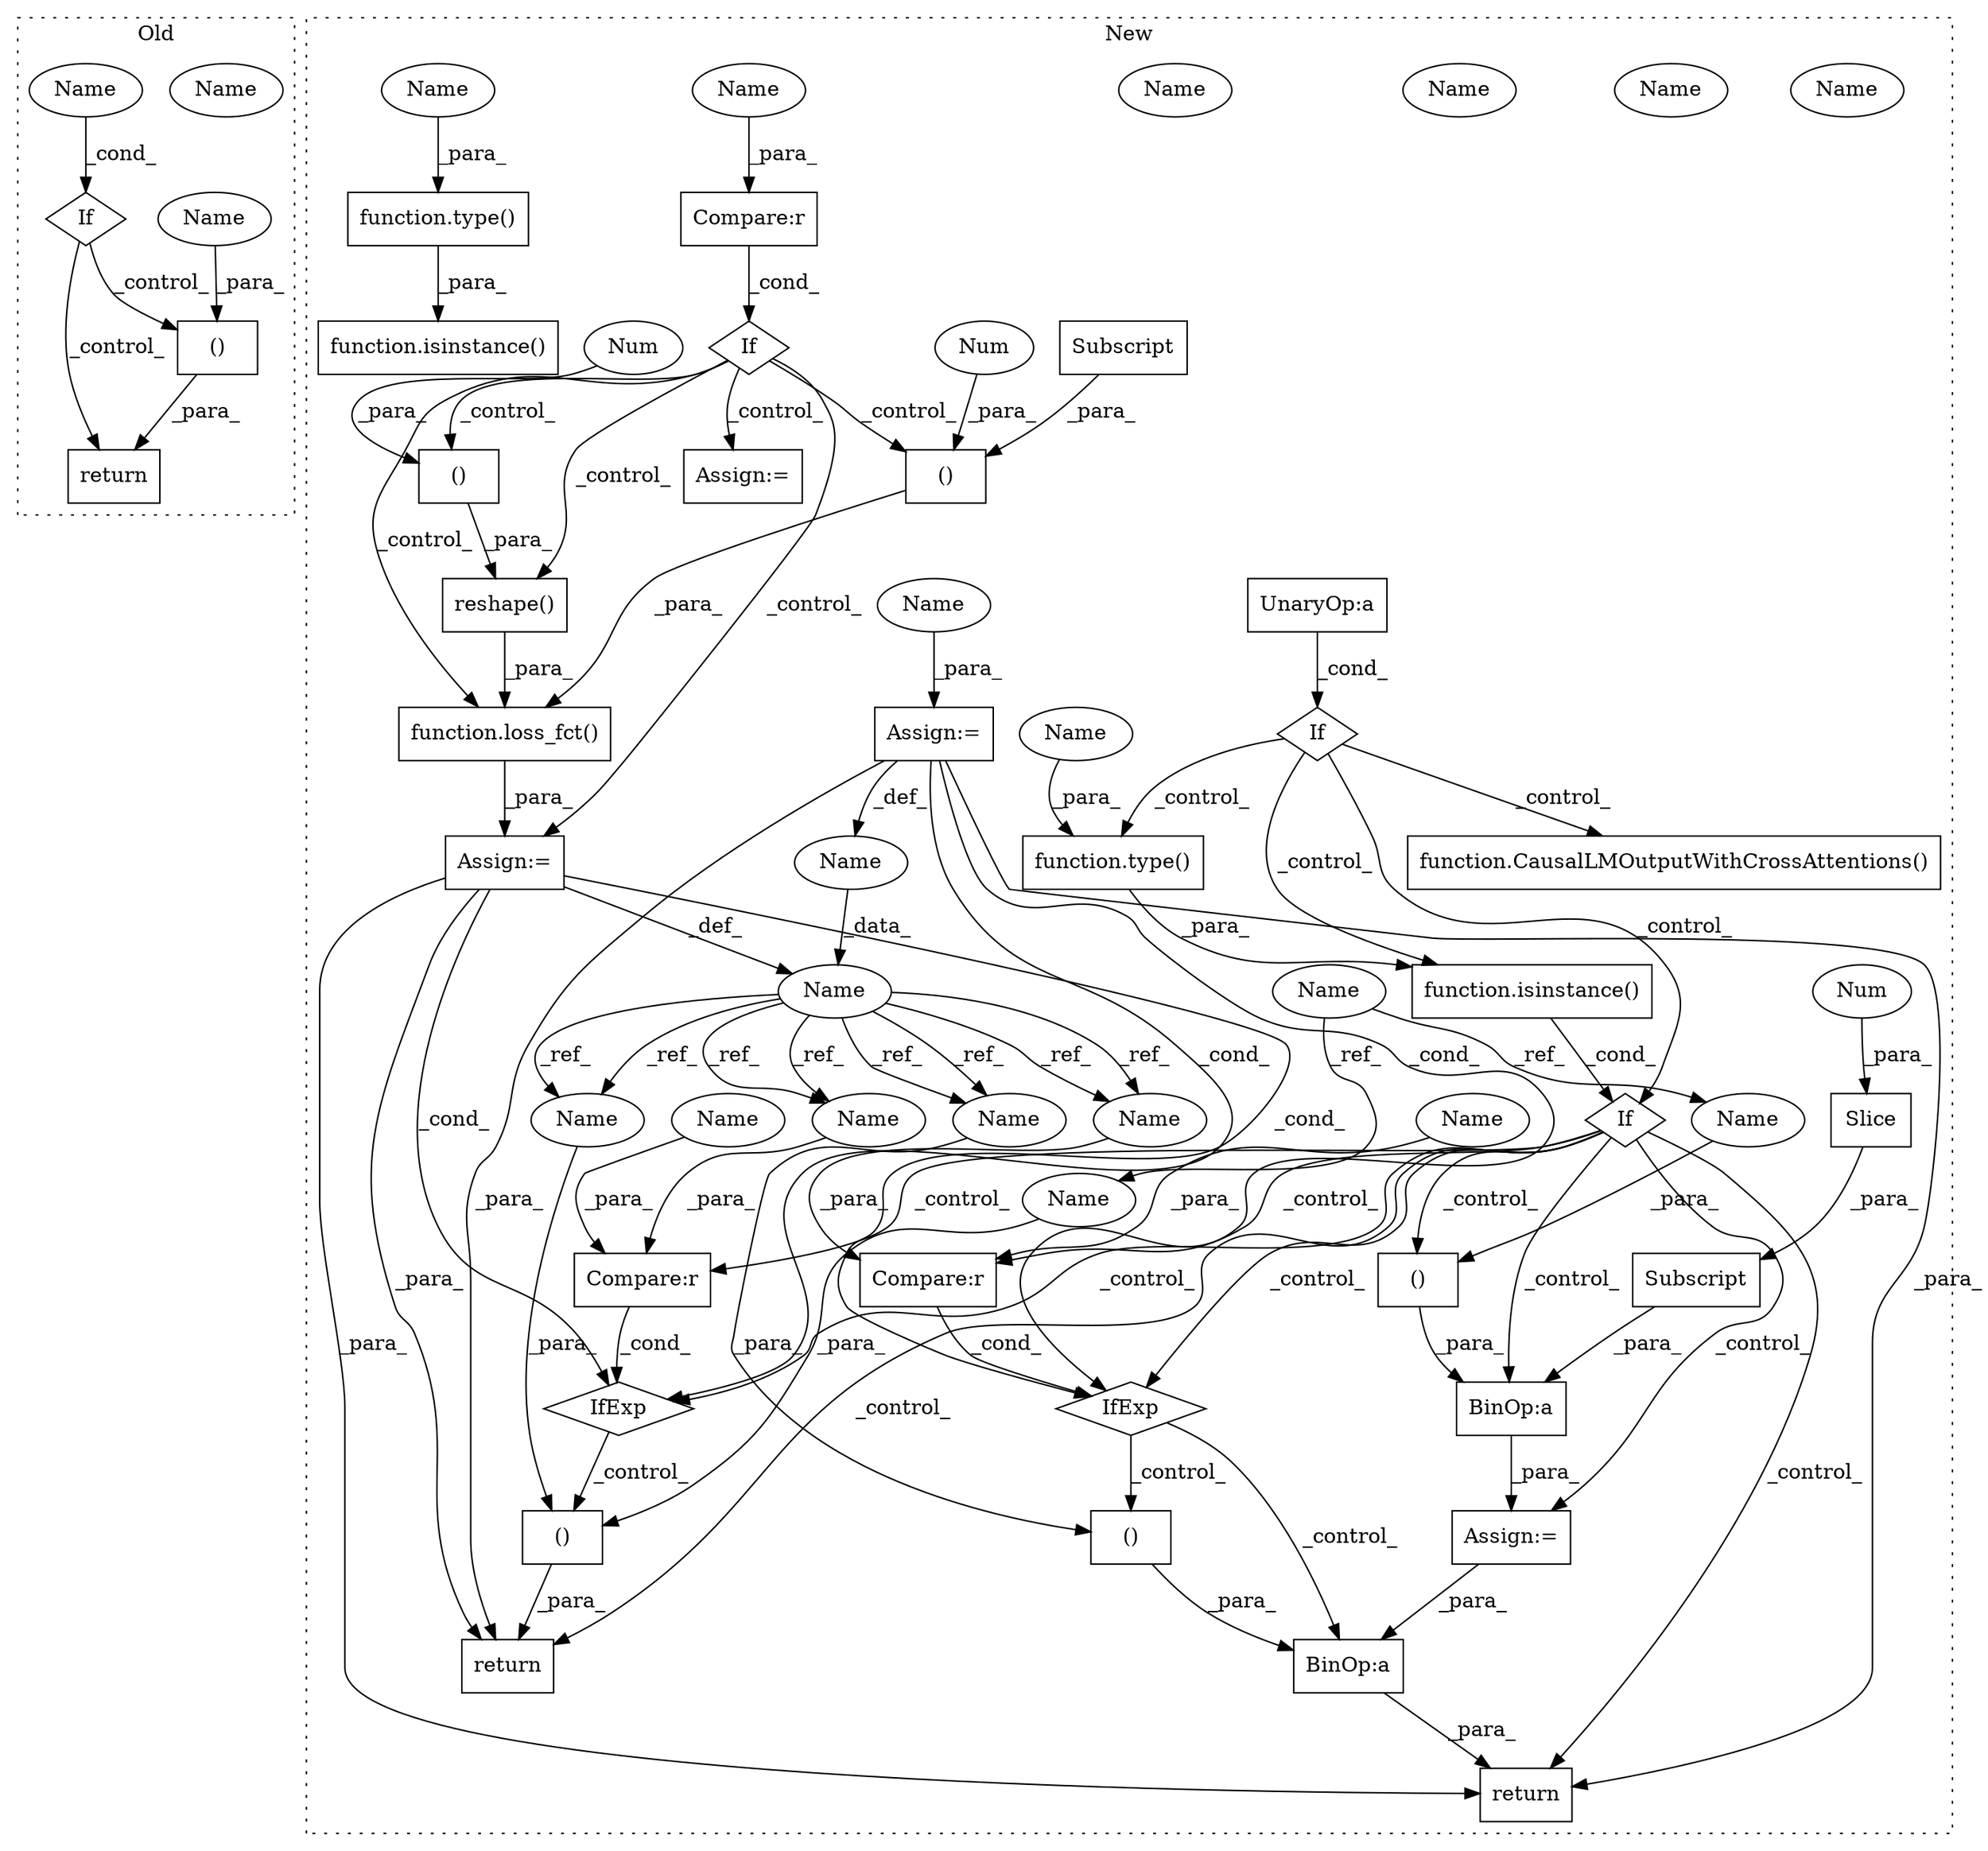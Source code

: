 digraph G {
subgraph cluster0 {
1 [label="If" a="96" s="40951" l="3" shape="diamond"];
4 [label="()" a="54" s="40990" l="12" shape="box"];
31 [label="Name" a="87" s="40954" l="9" shape="ellipse"];
39 [label="return" a="93" s="40977" l="7" shape="box"];
59 [label="Name" a="87" s="40984" l="6" shape="ellipse"];
60 [label="Name" a="87" s="40954" l="9" shape="ellipse"];
label = "Old";
style="dotted";
}
subgraph cluster1 {
2 [label="function.loss_fct()" a="75" s="46176,46264" l="9,1" shape="box"];
3 [label="If" a="96" s="45924" l="3" shape="diamond"];
5 [label="()" a="54" s="46209" l="24" shape="box"];
6 [label="BinOp:a" a="82" s="46573" l="3" shape="box"];
7 [label="If" a="96" s="46388" l="3" shape="diamond"];
8 [label="()" a="54" s="46529" l="0" shape="box"];
9 [label="If" a="96" s="46356" l="3" shape="diamond"];
10 [label="()" a="54" s="46571" l="0" shape="box"];
11 [label="UnaryOp:a" a="61" s="46359" l="15" shape="box"];
12 [label="()" a="54" s="46457" l="8" shape="box"];
13 [label="Name" a="87" s="45858" l="6" shape="ellipse"];
14 [label="BinOp:a" a="82" s="46531" l="3" shape="box"];
15 [label="Subscript" a="63" s="46211,0" l="22,0" shape="box"];
16 [label="function.CausalLMOutputWithCrossAttentions()" a="75" s="46634" l="294" shape="box"];
17 [label="Subscript" a="63" s="46534,0" l="11,0" shape="box"];
18 [label="Num" a="76" s="46207" l="2" shape="ellipse"];
19 [label="reshape()" a="75" s="46237,46263" l="21,1" shape="box"];
20 [label="Compare:r" a="40" s="46588" l="16" shape="box"];
21 [label="Assign:=" a="68" s="45908" l="3" shape="box"];
22 [label="Compare:r" a="40" s="46470" l="16" shape="box"];
23 [label="Compare:r" a="40" s="45927" l="18" shape="box"];
24 [label="IfExp" a="51" s="46584,46604" l="4,6" shape="diamond"];
25 [label="function.type()" a="75" s="46411,46425" l="5,1" shape="box"];
26 [label="IfExp" a="51" s="46466,46486" l="4,6" shape="diamond"];
27 [label="Slice" a="80" s="46542" l="2" shape="box"];
28 [label="Num" a="76" s="46542" l="1" shape="ellipse"];
29 [label="Name" a="87" s="46169" l="4" shape="ellipse"];
30 [label="Name" a="87" s="45904" l="4" shape="ellipse"];
32 [label="function.type()" a="75" s="45742,45756" l="5,1" shape="box"];
33 [label="function.isinstance()" a="75" s="46391,46426" l="11,1" shape="box"];
34 [label="Assign:=" a="68" s="46173" l="3" shape="box"];
35 [label="function.isinstance()" a="75" s="45722,45757" l="11,1" shape="box"];
36 [label="Assign:=" a="68" s="46519" l="3" shape="box"];
37 [label="Assign:=" a="68" s="46135" l="3" shape="box"];
38 [label="return" a="93" s="46558" l="7" shape="box"];
40 [label="()" a="54" s="46261" l="0" shape="box"];
41 [label="Num" a="76" s="46259" l="2" shape="ellipse"];
42 [label="return" a="93" s="46445" l="7" shape="box"];
43 [label="Name" a="87" s="46588" l="4" shape="ellipse"];
44 [label="Name" a="87" s="46567" l="4" shape="ellipse"];
45 [label="Name" a="87" s="46453" l="4" shape="ellipse"];
46 [label="Name" a="87" s="46470" l="4" shape="ellipse"];
47 [label="Name" a="87" s="45911" l="4" shape="ellipse"];
48 [label="Name" a="87" s="46600" l="4" shape="ellipse"];
49 [label="Name" a="87" s="46482" l="4" shape="ellipse"];
50 [label="Name" a="87" s="45941" l="4" shape="ellipse"];
51 [label="Name" a="87" s="46588" l="4" shape="ellipse"];
52 [label="Name" a="87" s="46470" l="4" shape="ellipse"];
53 [label="Name" a="87" s="46453" l="4" shape="ellipse"];
54 [label="Name" a="87" s="46567" l="4" shape="ellipse"];
55 [label="Name" a="87" s="45747" l="9" shape="ellipse"];
56 [label="Name" a="87" s="46416" l="9" shape="ellipse"];
57 [label="Name" a="87" s="46459" l="6" shape="ellipse"];
58 [label="Name" a="87" s="46523" l="6" shape="ellipse"];
label = "New";
style="dotted";
}
1 -> 4 [label="_control_"];
1 -> 39 [label="_control_"];
2 -> 34 [label="_para_"];
3 -> 19 [label="_control_"];
3 -> 40 [label="_control_"];
3 -> 5 [label="_control_"];
3 -> 37 [label="_control_"];
3 -> 34 [label="_control_"];
3 -> 2 [label="_control_"];
4 -> 39 [label="_para_"];
5 -> 2 [label="_para_"];
6 -> 38 [label="_para_"];
7 -> 36 [label="_control_"];
7 -> 24 [label="_control_"];
7 -> 20 [label="_control_"];
7 -> 26 [label="_control_"];
7 -> 22 [label="_control_"];
7 -> 8 [label="_control_"];
7 -> 38 [label="_control_"];
7 -> 42 [label="_control_"];
7 -> 14 [label="_control_"];
8 -> 14 [label="_para_"];
9 -> 16 [label="_control_"];
9 -> 7 [label="_control_"];
9 -> 33 [label="_control_"];
9 -> 25 [label="_control_"];
10 -> 6 [label="_para_"];
11 -> 9 [label="_cond_"];
12 -> 42 [label="_para_"];
13 -> 57 [label="_ref_"];
13 -> 58 [label="_ref_"];
14 -> 36 [label="_para_"];
15 -> 5 [label="_para_"];
17 -> 14 [label="_para_"];
18 -> 5 [label="_para_"];
19 -> 2 [label="_para_"];
20 -> 24 [label="_cond_"];
21 -> 30 [label="_def_"];
21 -> 38 [label="_para_"];
21 -> 26 [label="_cond_"];
21 -> 24 [label="_cond_"];
21 -> 42 [label="_para_"];
22 -> 26 [label="_cond_"];
23 -> 3 [label="_cond_"];
24 -> 6 [label="_control_"];
24 -> 10 [label="_control_"];
25 -> 33 [label="_para_"];
26 -> 12 [label="_control_"];
27 -> 17 [label="_para_"];
28 -> 27 [label="_para_"];
29 -> 53 [label="_ref_"];
29 -> 54 [label="_ref_"];
29 -> 53 [label="_ref_"];
29 -> 52 [label="_ref_"];
29 -> 51 [label="_ref_"];
29 -> 52 [label="_ref_"];
29 -> 51 [label="_ref_"];
29 -> 54 [label="_ref_"];
30 -> 29 [label="_data_"];
32 -> 35 [label="_para_"];
33 -> 7 [label="_cond_"];
34 -> 29 [label="_def_"];
34 -> 24 [label="_cond_"];
34 -> 38 [label="_para_"];
34 -> 26 [label="_cond_"];
34 -> 42 [label="_para_"];
36 -> 6 [label="_para_"];
40 -> 19 [label="_para_"];
41 -> 40 [label="_para_"];
47 -> 21 [label="_para_"];
48 -> 20 [label="_para_"];
49 -> 22 [label="_para_"];
50 -> 23 [label="_para_"];
51 -> 20 [label="_para_"];
52 -> 22 [label="_para_"];
53 -> 12 [label="_para_"];
54 -> 10 [label="_para_"];
55 -> 32 [label="_para_"];
56 -> 25 [label="_para_"];
57 -> 12 [label="_para_"];
58 -> 8 [label="_para_"];
59 -> 4 [label="_para_"];
60 -> 1 [label="_cond_"];
}